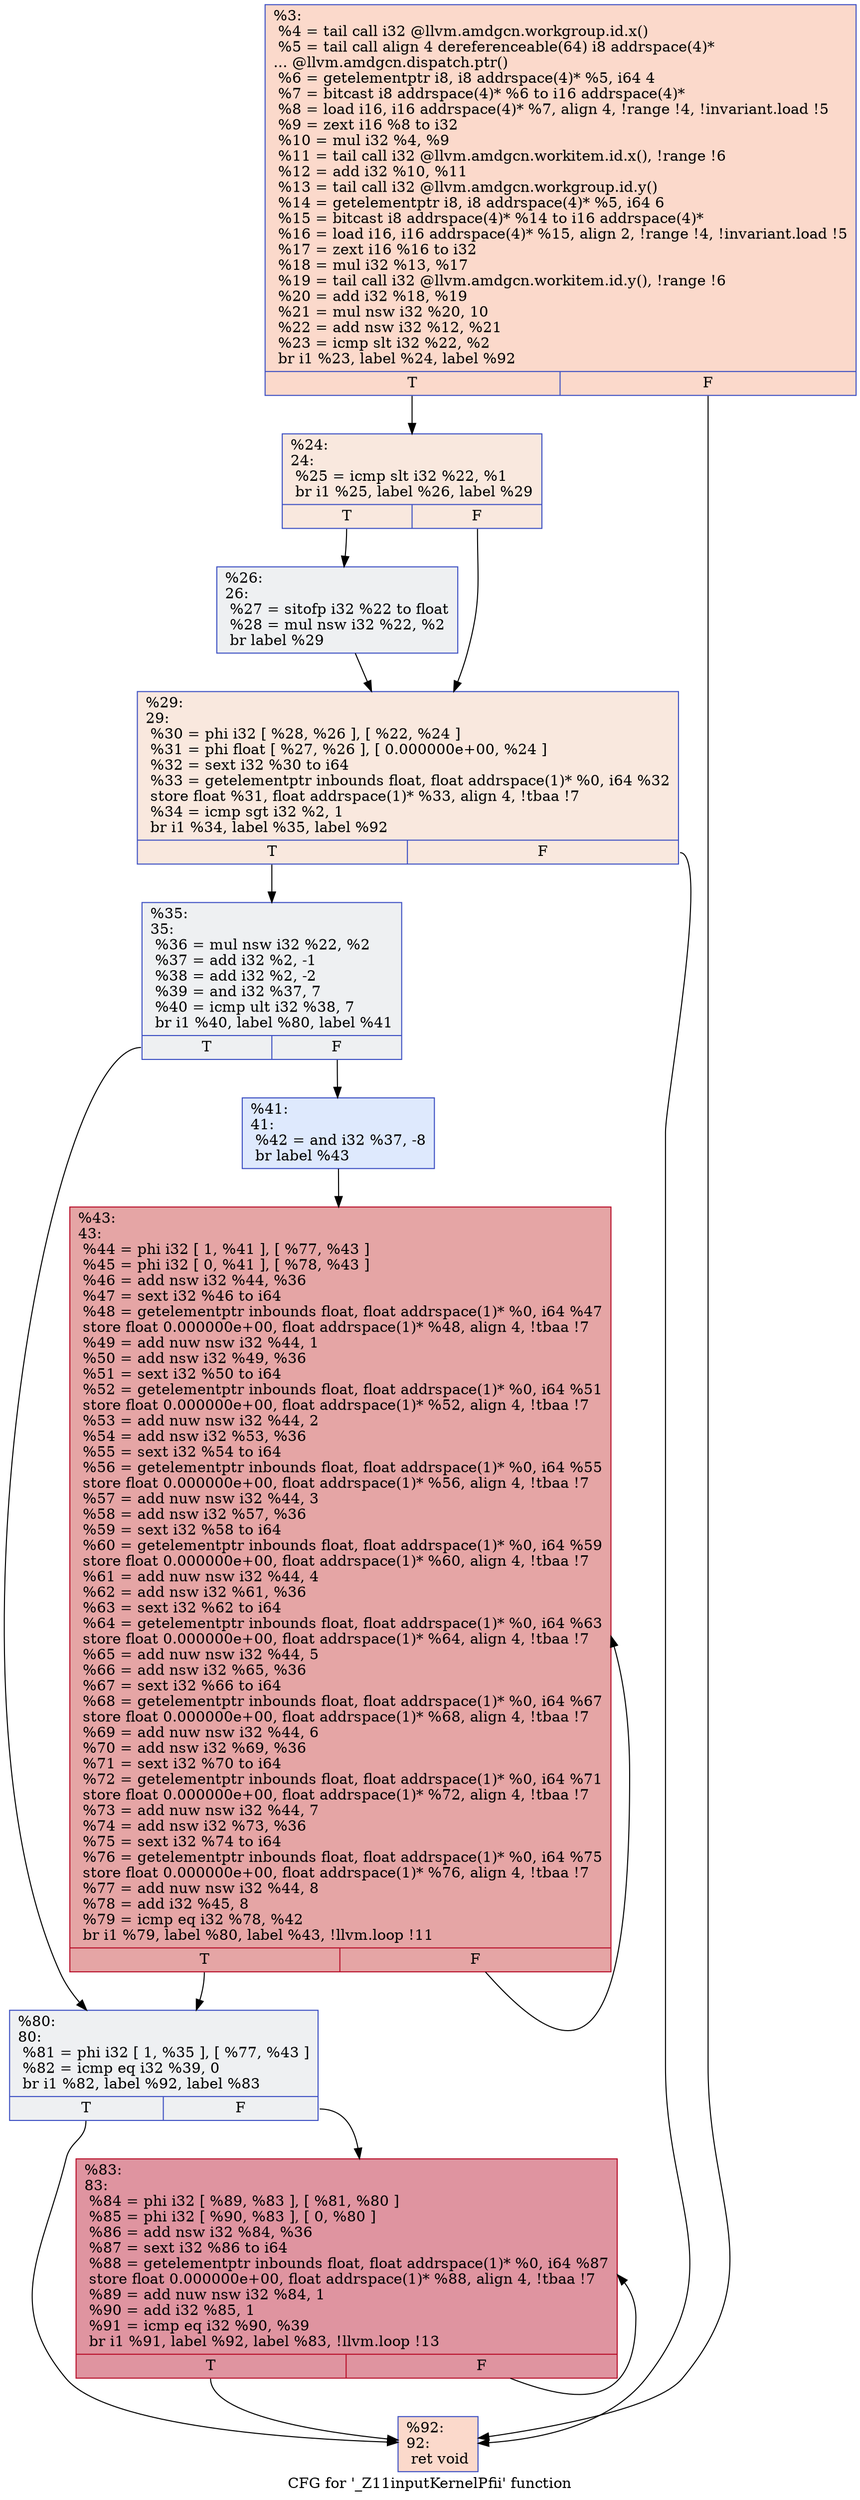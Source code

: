digraph "CFG for '_Z11inputKernelPfii' function" {
	label="CFG for '_Z11inputKernelPfii' function";

	Node0x46e7ff0 [shape=record,color="#3d50c3ff", style=filled, fillcolor="#f7a88970",label="{%3:\l  %4 = tail call i32 @llvm.amdgcn.workgroup.id.x()\l  %5 = tail call align 4 dereferenceable(64) i8 addrspace(4)*\l... @llvm.amdgcn.dispatch.ptr()\l  %6 = getelementptr i8, i8 addrspace(4)* %5, i64 4\l  %7 = bitcast i8 addrspace(4)* %6 to i16 addrspace(4)*\l  %8 = load i16, i16 addrspace(4)* %7, align 4, !range !4, !invariant.load !5\l  %9 = zext i16 %8 to i32\l  %10 = mul i32 %4, %9\l  %11 = tail call i32 @llvm.amdgcn.workitem.id.x(), !range !6\l  %12 = add i32 %10, %11\l  %13 = tail call i32 @llvm.amdgcn.workgroup.id.y()\l  %14 = getelementptr i8, i8 addrspace(4)* %5, i64 6\l  %15 = bitcast i8 addrspace(4)* %14 to i16 addrspace(4)*\l  %16 = load i16, i16 addrspace(4)* %15, align 2, !range !4, !invariant.load !5\l  %17 = zext i16 %16 to i32\l  %18 = mul i32 %13, %17\l  %19 = tail call i32 @llvm.amdgcn.workitem.id.y(), !range !6\l  %20 = add i32 %18, %19\l  %21 = mul nsw i32 %20, 10\l  %22 = add nsw i32 %12, %21\l  %23 = icmp slt i32 %22, %2\l  br i1 %23, label %24, label %92\l|{<s0>T|<s1>F}}"];
	Node0x46e7ff0:s0 -> Node0x46eba50;
	Node0x46e7ff0:s1 -> Node0x46ebae0;
	Node0x46eba50 [shape=record,color="#3d50c3ff", style=filled, fillcolor="#f2cab570",label="{%24:\l24:                                               \l  %25 = icmp slt i32 %22, %1\l  br i1 %25, label %26, label %29\l|{<s0>T|<s1>F}}"];
	Node0x46eba50:s0 -> Node0x46ebcb0;
	Node0x46eba50:s1 -> Node0x46ebd00;
	Node0x46ebcb0 [shape=record,color="#3d50c3ff", style=filled, fillcolor="#d9dce170",label="{%26:\l26:                                               \l  %27 = sitofp i32 %22 to float\l  %28 = mul nsw i32 %22, %2\l  br label %29\l}"];
	Node0x46ebcb0 -> Node0x46ebd00;
	Node0x46ebd00 [shape=record,color="#3d50c3ff", style=filled, fillcolor="#f2cab570",label="{%29:\l29:                                               \l  %30 = phi i32 [ %28, %26 ], [ %22, %24 ]\l  %31 = phi float [ %27, %26 ], [ 0.000000e+00, %24 ]\l  %32 = sext i32 %30 to i64\l  %33 = getelementptr inbounds float, float addrspace(1)* %0, i64 %32\l  store float %31, float addrspace(1)* %33, align 4, !tbaa !7\l  %34 = icmp sgt i32 %2, 1\l  br i1 %34, label %35, label %92\l|{<s0>T|<s1>F}}"];
	Node0x46ebd00:s0 -> Node0x46ecfc0;
	Node0x46ebd00:s1 -> Node0x46ebae0;
	Node0x46ecfc0 [shape=record,color="#3d50c3ff", style=filled, fillcolor="#d9dce170",label="{%35:\l35:                                               \l  %36 = mul nsw i32 %22, %2\l  %37 = add i32 %2, -1\l  %38 = add i32 %2, -2\l  %39 = and i32 %37, 7\l  %40 = icmp ult i32 %38, 7\l  br i1 %40, label %80, label %41\l|{<s0>T|<s1>F}}"];
	Node0x46ecfc0:s0 -> Node0x46ed420;
	Node0x46ecfc0:s1 -> Node0x46ed470;
	Node0x46ed470 [shape=record,color="#3d50c3ff", style=filled, fillcolor="#b5cdfa70",label="{%41:\l41:                                               \l  %42 = and i32 %37, -8\l  br label %43\l}"];
	Node0x46ed470 -> Node0x46ed670;
	Node0x46ed670 [shape=record,color="#b70d28ff", style=filled, fillcolor="#c5333470",label="{%43:\l43:                                               \l  %44 = phi i32 [ 1, %41 ], [ %77, %43 ]\l  %45 = phi i32 [ 0, %41 ], [ %78, %43 ]\l  %46 = add nsw i32 %44, %36\l  %47 = sext i32 %46 to i64\l  %48 = getelementptr inbounds float, float addrspace(1)* %0, i64 %47\l  store float 0.000000e+00, float addrspace(1)* %48, align 4, !tbaa !7\l  %49 = add nuw nsw i32 %44, 1\l  %50 = add nsw i32 %49, %36\l  %51 = sext i32 %50 to i64\l  %52 = getelementptr inbounds float, float addrspace(1)* %0, i64 %51\l  store float 0.000000e+00, float addrspace(1)* %52, align 4, !tbaa !7\l  %53 = add nuw nsw i32 %44, 2\l  %54 = add nsw i32 %53, %36\l  %55 = sext i32 %54 to i64\l  %56 = getelementptr inbounds float, float addrspace(1)* %0, i64 %55\l  store float 0.000000e+00, float addrspace(1)* %56, align 4, !tbaa !7\l  %57 = add nuw nsw i32 %44, 3\l  %58 = add nsw i32 %57, %36\l  %59 = sext i32 %58 to i64\l  %60 = getelementptr inbounds float, float addrspace(1)* %0, i64 %59\l  store float 0.000000e+00, float addrspace(1)* %60, align 4, !tbaa !7\l  %61 = add nuw nsw i32 %44, 4\l  %62 = add nsw i32 %61, %36\l  %63 = sext i32 %62 to i64\l  %64 = getelementptr inbounds float, float addrspace(1)* %0, i64 %63\l  store float 0.000000e+00, float addrspace(1)* %64, align 4, !tbaa !7\l  %65 = add nuw nsw i32 %44, 5\l  %66 = add nsw i32 %65, %36\l  %67 = sext i32 %66 to i64\l  %68 = getelementptr inbounds float, float addrspace(1)* %0, i64 %67\l  store float 0.000000e+00, float addrspace(1)* %68, align 4, !tbaa !7\l  %69 = add nuw nsw i32 %44, 6\l  %70 = add nsw i32 %69, %36\l  %71 = sext i32 %70 to i64\l  %72 = getelementptr inbounds float, float addrspace(1)* %0, i64 %71\l  store float 0.000000e+00, float addrspace(1)* %72, align 4, !tbaa !7\l  %73 = add nuw nsw i32 %44, 7\l  %74 = add nsw i32 %73, %36\l  %75 = sext i32 %74 to i64\l  %76 = getelementptr inbounds float, float addrspace(1)* %0, i64 %75\l  store float 0.000000e+00, float addrspace(1)* %76, align 4, !tbaa !7\l  %77 = add nuw nsw i32 %44, 8\l  %78 = add i32 %45, 8\l  %79 = icmp eq i32 %78, %42\l  br i1 %79, label %80, label %43, !llvm.loop !11\l|{<s0>T|<s1>F}}"];
	Node0x46ed670:s0 -> Node0x46ed420;
	Node0x46ed670:s1 -> Node0x46ed670;
	Node0x46ed420 [shape=record,color="#3d50c3ff", style=filled, fillcolor="#d9dce170",label="{%80:\l80:                                               \l  %81 = phi i32 [ 1, %35 ], [ %77, %43 ]\l  %82 = icmp eq i32 %39, 0\l  br i1 %82, label %92, label %83\l|{<s0>T|<s1>F}}"];
	Node0x46ed420:s0 -> Node0x46ebae0;
	Node0x46ed420:s1 -> Node0x46efc60;
	Node0x46efc60 [shape=record,color="#b70d28ff", style=filled, fillcolor="#b70d2870",label="{%83:\l83:                                               \l  %84 = phi i32 [ %89, %83 ], [ %81, %80 ]\l  %85 = phi i32 [ %90, %83 ], [ 0, %80 ]\l  %86 = add nsw i32 %84, %36\l  %87 = sext i32 %86 to i64\l  %88 = getelementptr inbounds float, float addrspace(1)* %0, i64 %87\l  store float 0.000000e+00, float addrspace(1)* %88, align 4, !tbaa !7\l  %89 = add nuw nsw i32 %84, 1\l  %90 = add i32 %85, 1\l  %91 = icmp eq i32 %90, %39\l  br i1 %91, label %92, label %83, !llvm.loop !13\l|{<s0>T|<s1>F}}"];
	Node0x46efc60:s0 -> Node0x46ebae0;
	Node0x46efc60:s1 -> Node0x46efc60;
	Node0x46ebae0 [shape=record,color="#3d50c3ff", style=filled, fillcolor="#f7a88970",label="{%92:\l92:                                               \l  ret void\l}"];
}

